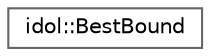 digraph "Graphical Class Hierarchy"
{
 // LATEX_PDF_SIZE
  bgcolor="transparent";
  edge [fontname=Helvetica,fontsize=10,labelfontname=Helvetica,labelfontsize=10];
  node [fontname=Helvetica,fontsize=10,shape=box,height=0.2,width=0.4];
  rankdir="LR";
  Node0 [id="Node000000",label="idol::BestBound",height=0.2,width=0.4,color="grey40", fillcolor="white", style="filled",URL="$classidol_1_1BestBound.html",tooltip=" "];
}
